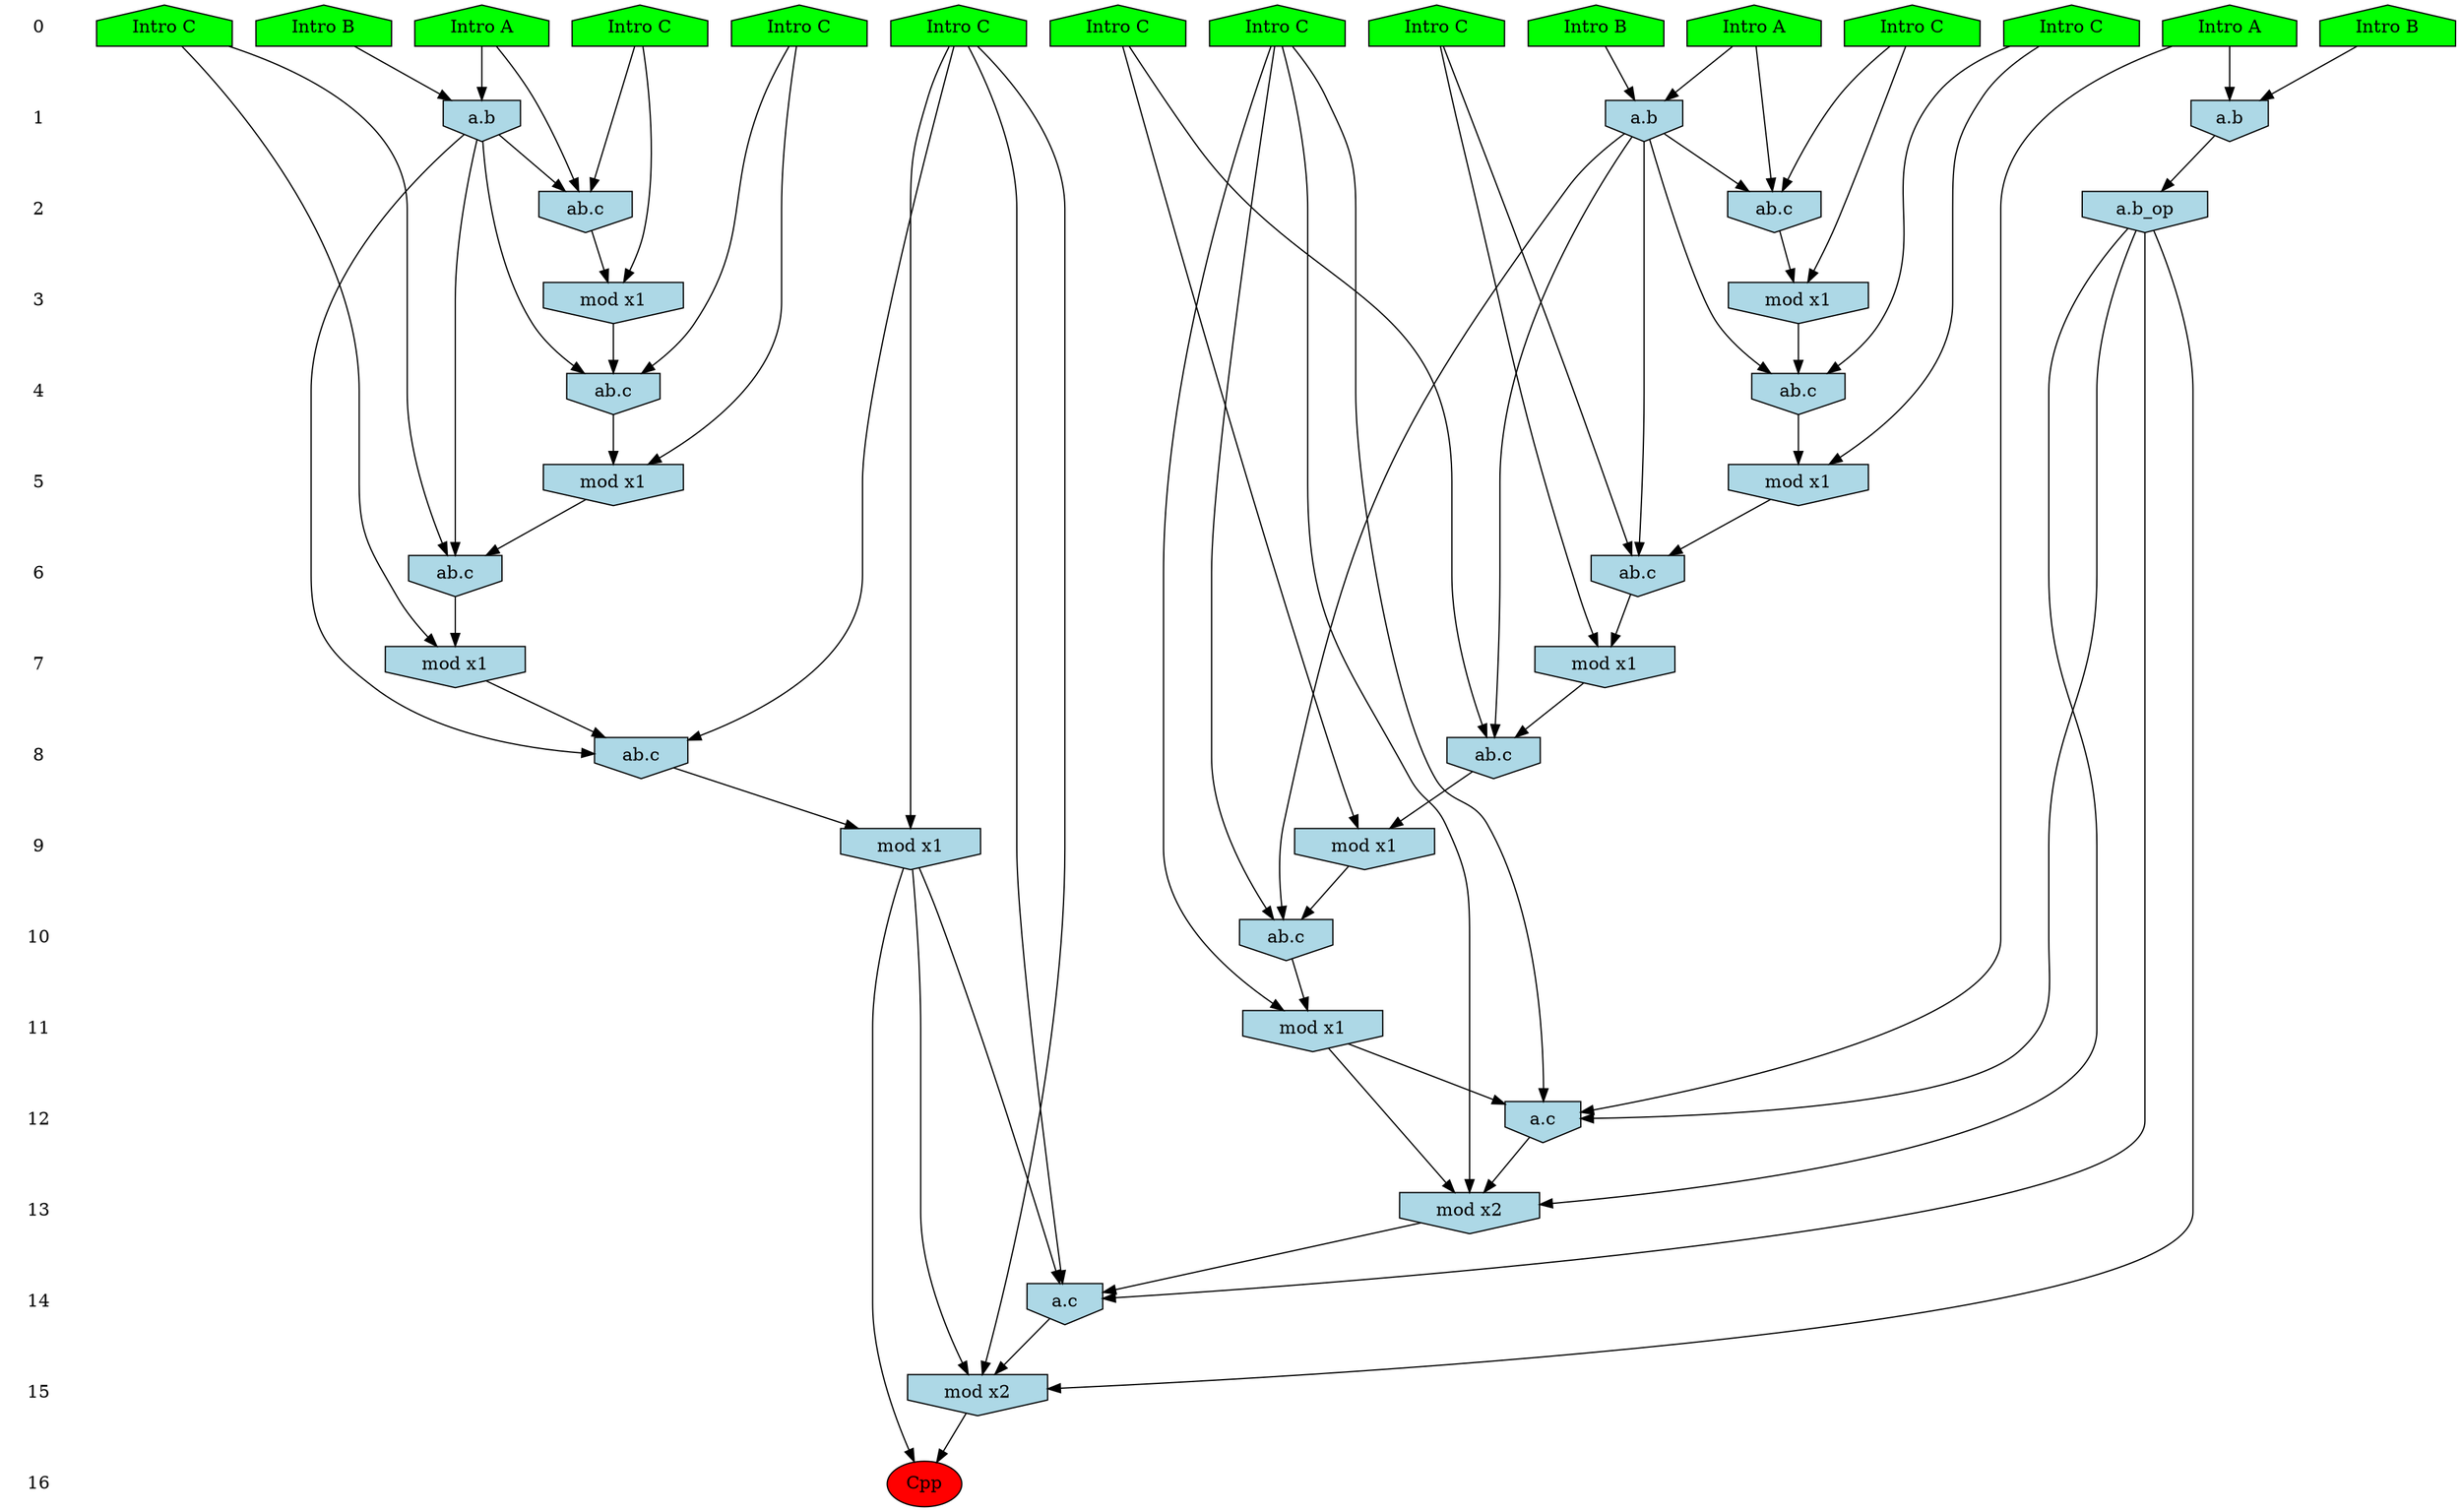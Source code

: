 /* Compression of 1 causal flows obtained in average at 1.588664E+01 t.u */
/* Compressed causal flows were: [2671] */
digraph G{
 ranksep=.5 ; 
{ rank = same ; "0" [shape=plaintext] ; node_1 [label ="Intro A", shape=house, style=filled, fillcolor=green] ;
node_2 [label ="Intro B", shape=house, style=filled, fillcolor=green] ;
node_3 [label ="Intro B", shape=house, style=filled, fillcolor=green] ;
node_4 [label ="Intro A", shape=house, style=filled, fillcolor=green] ;
node_5 [label ="Intro B", shape=house, style=filled, fillcolor=green] ;
node_6 [label ="Intro A", shape=house, style=filled, fillcolor=green] ;
node_7 [label ="Intro C", shape=house, style=filled, fillcolor=green] ;
node_8 [label ="Intro C", shape=house, style=filled, fillcolor=green] ;
node_9 [label ="Intro C", shape=house, style=filled, fillcolor=green] ;
node_10 [label ="Intro C", shape=house, style=filled, fillcolor=green] ;
node_11 [label ="Intro C", shape=house, style=filled, fillcolor=green] ;
node_12 [label ="Intro C", shape=house, style=filled, fillcolor=green] ;
node_13 [label ="Intro C", shape=house, style=filled, fillcolor=green] ;
node_14 [label ="Intro C", shape=house, style=filled, fillcolor=green] ;
node_15 [label ="Intro C", shape=house, style=filled, fillcolor=green] ;
}
{ rank = same ; "1" [shape=plaintext] ; node_16 [label="a.b", shape=invhouse, style=filled, fillcolor = lightblue] ;
node_17 [label="a.b", shape=invhouse, style=filled, fillcolor = lightblue] ;
node_27 [label="a.b", shape=invhouse, style=filled, fillcolor = lightblue] ;
}
{ rank = same ; "2" [shape=plaintext] ; node_18 [label="ab.c", shape=invhouse, style=filled, fillcolor = lightblue] ;
node_19 [label="ab.c", shape=invhouse, style=filled, fillcolor = lightblue] ;
node_28 [label="a.b_op", shape=invhouse, style=filled, fillcolor = lightblue] ;
}
{ rank = same ; "3" [shape=plaintext] ; node_20 [label="mod x1", shape=invhouse, style=filled, fillcolor = lightblue] ;
node_21 [label="mod x1", shape=invhouse, style=filled, fillcolor = lightblue] ;
}
{ rank = same ; "4" [shape=plaintext] ; node_22 [label="ab.c", shape=invhouse, style=filled, fillcolor = lightblue] ;
node_23 [label="ab.c", shape=invhouse, style=filled, fillcolor = lightblue] ;
}
{ rank = same ; "5" [shape=plaintext] ; node_24 [label="mod x1", shape=invhouse, style=filled, fillcolor = lightblue] ;
node_25 [label="mod x1", shape=invhouse, style=filled, fillcolor = lightblue] ;
}
{ rank = same ; "6" [shape=plaintext] ; node_26 [label="ab.c", shape=invhouse, style=filled, fillcolor = lightblue] ;
node_29 [label="ab.c", shape=invhouse, style=filled, fillcolor = lightblue] ;
}
{ rank = same ; "7" [shape=plaintext] ; node_30 [label="mod x1", shape=invhouse, style=filled, fillcolor = lightblue] ;
node_36 [label="mod x1", shape=invhouse, style=filled, fillcolor = lightblue] ;
}
{ rank = same ; "8" [shape=plaintext] ; node_31 [label="ab.c", shape=invhouse, style=filled, fillcolor = lightblue] ;
node_37 [label="ab.c", shape=invhouse, style=filled, fillcolor = lightblue] ;
}
{ rank = same ; "9" [shape=plaintext] ; node_32 [label="mod x1", shape=invhouse, style=filled, fillcolor = lightblue] ;
node_38 [label="mod x1", shape=invhouse, style=filled, fillcolor = lightblue] ;
}
{ rank = same ; "10" [shape=plaintext] ; node_33 [label="ab.c", shape=invhouse, style=filled, fillcolor = lightblue] ;
}
{ rank = same ; "11" [shape=plaintext] ; node_34 [label="mod x1", shape=invhouse, style=filled, fillcolor = lightblue] ;
}
{ rank = same ; "12" [shape=plaintext] ; node_35 [label="a.c", shape=invhouse, style=filled, fillcolor = lightblue] ;
}
{ rank = same ; "13" [shape=plaintext] ; node_39 [label="mod x2", shape=invhouse, style=filled, fillcolor = lightblue] ;
}
{ rank = same ; "14" [shape=plaintext] ; node_40 [label="a.c", shape=invhouse, style=filled, fillcolor = lightblue] ;
}
{ rank = same ; "15" [shape=plaintext] ; node_41 [label="mod x2", shape=invhouse, style=filled, fillcolor = lightblue] ;
}
{ rank = same ; "16" [shape=plaintext] ; node_42 [label ="Cpp", style=filled, fillcolor=red] ;
}
"0" -> "1" [style="invis"]; 
"1" -> "2" [style="invis"]; 
"2" -> "3" [style="invis"]; 
"3" -> "4" [style="invis"]; 
"4" -> "5" [style="invis"]; 
"5" -> "6" [style="invis"]; 
"6" -> "7" [style="invis"]; 
"7" -> "8" [style="invis"]; 
"8" -> "9" [style="invis"]; 
"9" -> "10" [style="invis"]; 
"10" -> "11" [style="invis"]; 
"11" -> "12" [style="invis"]; 
"12" -> "13" [style="invis"]; 
"13" -> "14" [style="invis"]; 
"14" -> "15" [style="invis"]; 
"15" -> "16" [style="invis"]; 
node_1 -> node_16
node_3 -> node_16
node_2 -> node_17
node_4 -> node_17
node_4 -> node_18
node_9 -> node_18
node_17 -> node_18
node_1 -> node_19
node_15 -> node_19
node_16 -> node_19
node_15 -> node_20
node_19 -> node_20
node_9 -> node_21
node_18 -> node_21
node_10 -> node_22
node_16 -> node_22
node_20 -> node_22
node_7 -> node_23
node_17 -> node_23
node_21 -> node_23
node_10 -> node_24
node_22 -> node_24
node_7 -> node_25
node_23 -> node_25
node_8 -> node_26
node_17 -> node_26
node_25 -> node_26
node_5 -> node_27
node_6 -> node_27
node_27 -> node_28
node_11 -> node_29
node_16 -> node_29
node_24 -> node_29
node_8 -> node_30
node_26 -> node_30
node_12 -> node_31
node_17 -> node_31
node_30 -> node_31
node_12 -> node_32
node_31 -> node_32
node_14 -> node_33
node_17 -> node_33
node_32 -> node_33
node_14 -> node_34
node_33 -> node_34
node_6 -> node_35
node_14 -> node_35
node_28 -> node_35
node_34 -> node_35
node_11 -> node_36
node_29 -> node_36
node_13 -> node_37
node_16 -> node_37
node_36 -> node_37
node_13 -> node_38
node_37 -> node_38
node_14 -> node_39
node_28 -> node_39
node_34 -> node_39
node_35 -> node_39
node_13 -> node_40
node_28 -> node_40
node_38 -> node_40
node_39 -> node_40
node_13 -> node_41
node_28 -> node_41
node_38 -> node_41
node_40 -> node_41
node_38 -> node_42
node_41 -> node_42
}
/*
 Dot generation time: 0.000000
*/
